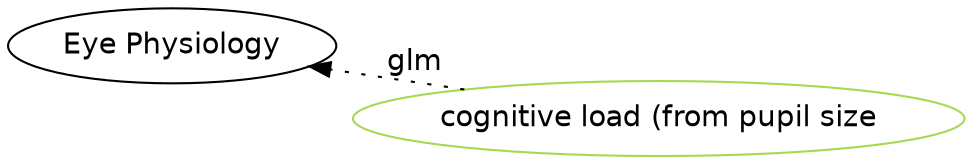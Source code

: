 digraph world {
        size="15,15";
        layout=neato
        graph [fontname = "helvetica"];
        node [fontname = "helvetica", colorscheme=set28];
        edge [fontname = "helvetica", colorscheme=set28];

	"Eye Physiology" [href="index.svg"];
	"cognitive load (from pupil size" [href="https://scholar.google.com/scholar?hl=en&q=Real-time%20mutual%20gaze%20perception" target="_blank" , color="5"];
	"cognitive load (from pupil size" -> "Eye Physiology" [label="glm", labeltooltip=1, style="dotted", penwidth=1];

 overlap=false 
 splines = true; 


}